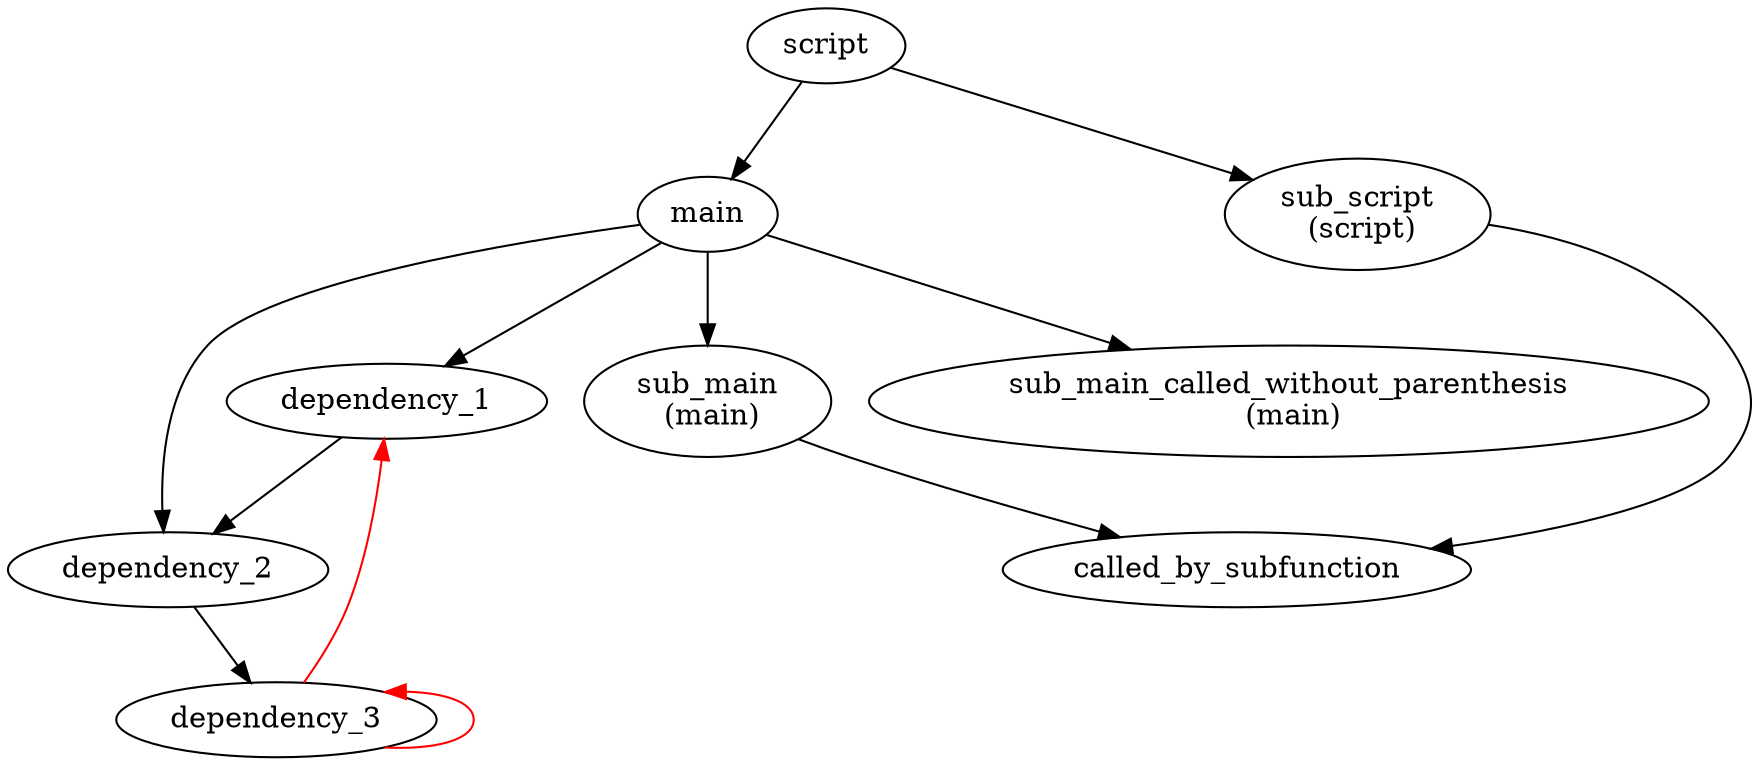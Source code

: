 /* Generated by mDepGen */
digraph dep {
node [shape = oval];
"script" -> "main" ;
"main" -> "dependency_1" ;
"dependency_1" -> "dependency_2" ;
"dependency_2" -> "dependency_3" ;
"dependency_3" -> "dependency_1"  [color=red];
"dependency_3" -> "dependency_3"  [color=red dir=back];
"main" -> "dependency_2" ;
"main" -> "sub_main\n (main)" ;
"sub_main\n (main)" -> "called_by_subfunction" ;
"main" -> "sub_main_called_without_parenthesis\n (main)" ;
"script" -> "sub_script\n (script)" ;
"sub_script\n (script)" -> "called_by_subfunction" ;
}